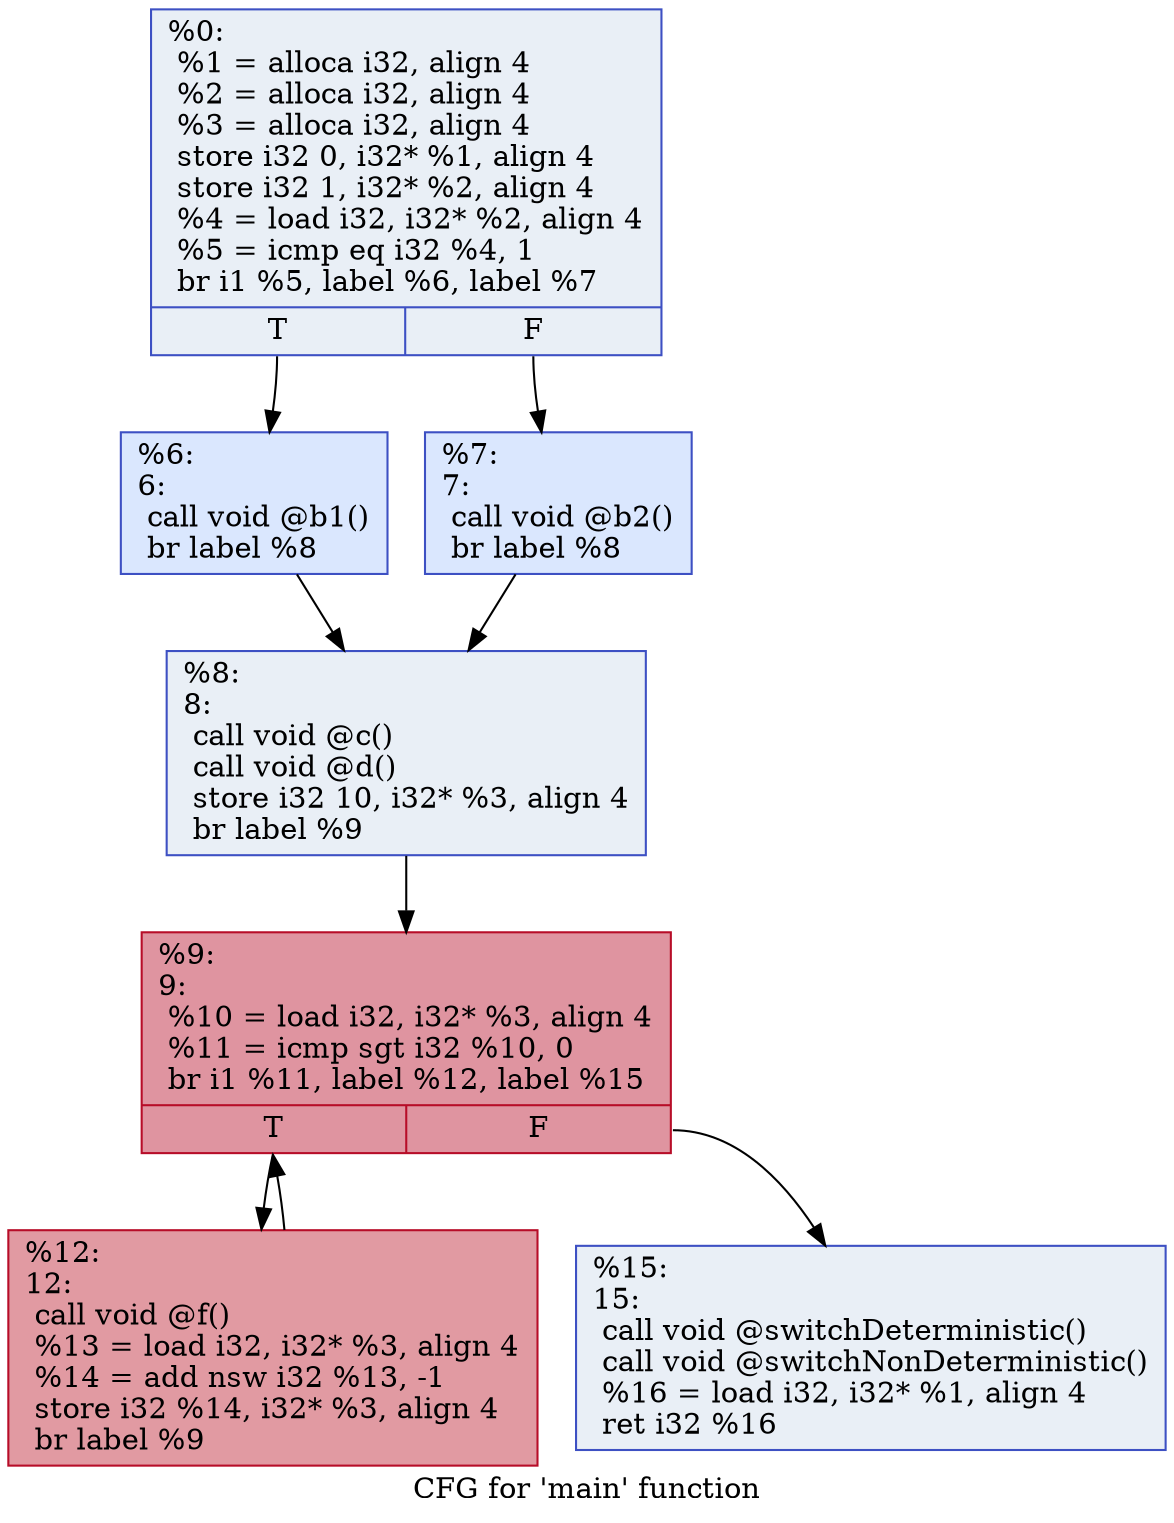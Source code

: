 digraph "CFG for 'main' function" {
	label="CFG for 'main' function";

	Node0x55e2398975d0 [shape=record,color="#3d50c3ff", style=filled, fillcolor="#cedaeb70",label="{%0:\l  %1 = alloca i32, align 4\l  %2 = alloca i32, align 4\l  %3 = alloca i32, align 4\l  store i32 0, i32* %1, align 4\l  store i32 1, i32* %2, align 4\l  %4 = load i32, i32* %2, align 4\l  %5 = icmp eq i32 %4, 1\l  br i1 %5, label %6, label %7\l|{<s0>T|<s1>F}}"];
	Node0x55e2398975d0:s0 -> Node0x55e239897a60;
	Node0x55e2398975d0:s1 -> Node0x55e239897ab0;
	Node0x55e239897a60 [shape=record,color="#3d50c3ff", style=filled, fillcolor="#abc8fd70",label="{%6:\l6:                                                \l  call void @b1()\l  br label %8\l}"];
	Node0x55e239897a60 -> Node0x55e239897c80;
	Node0x55e239897ab0 [shape=record,color="#3d50c3ff", style=filled, fillcolor="#abc8fd70",label="{%7:\l7:                                                \l  call void @b2()\l  br label %8\l}"];
	Node0x55e239897ab0 -> Node0x55e239897c80;
	Node0x55e239897c80 [shape=record,color="#3d50c3ff", style=filled, fillcolor="#cedaeb70",label="{%8:\l8:                                                \l  call void @c()\l  call void @d()\l  store i32 10, i32* %3, align 4\l  br label %9\l}"];
	Node0x55e239897c80 -> Node0x55e2398980f0;
	Node0x55e2398980f0 [shape=record,color="#b70d28ff", style=filled, fillcolor="#b70d2870",label="{%9:\l9:                                                \l  %10 = load i32, i32* %3, align 4\l  %11 = icmp sgt i32 %10, 0\l  br i1 %11, label %12, label %15\l|{<s0>T|<s1>F}}"];
	Node0x55e2398980f0:s0 -> Node0x55e2398982b0;
	Node0x55e2398980f0:s1 -> Node0x55e239898300;
	Node0x55e2398982b0 [shape=record,color="#b70d28ff", style=filled, fillcolor="#bb1b2c70",label="{%12:\l12:                                               \l  call void @f()\l  %13 = load i32, i32* %3, align 4\l  %14 = add nsw i32 %13, -1\l  store i32 %14, i32* %3, align 4\l  br label %9\l}"];
	Node0x55e2398982b0 -> Node0x55e2398980f0;
	Node0x55e239898300 [shape=record,color="#3d50c3ff", style=filled, fillcolor="#cedaeb70",label="{%15:\l15:                                               \l  call void @switchDeterministic()\l  call void @switchNonDeterministic()\l  %16 = load i32, i32* %1, align 4\l  ret i32 %16\l}"];
}
